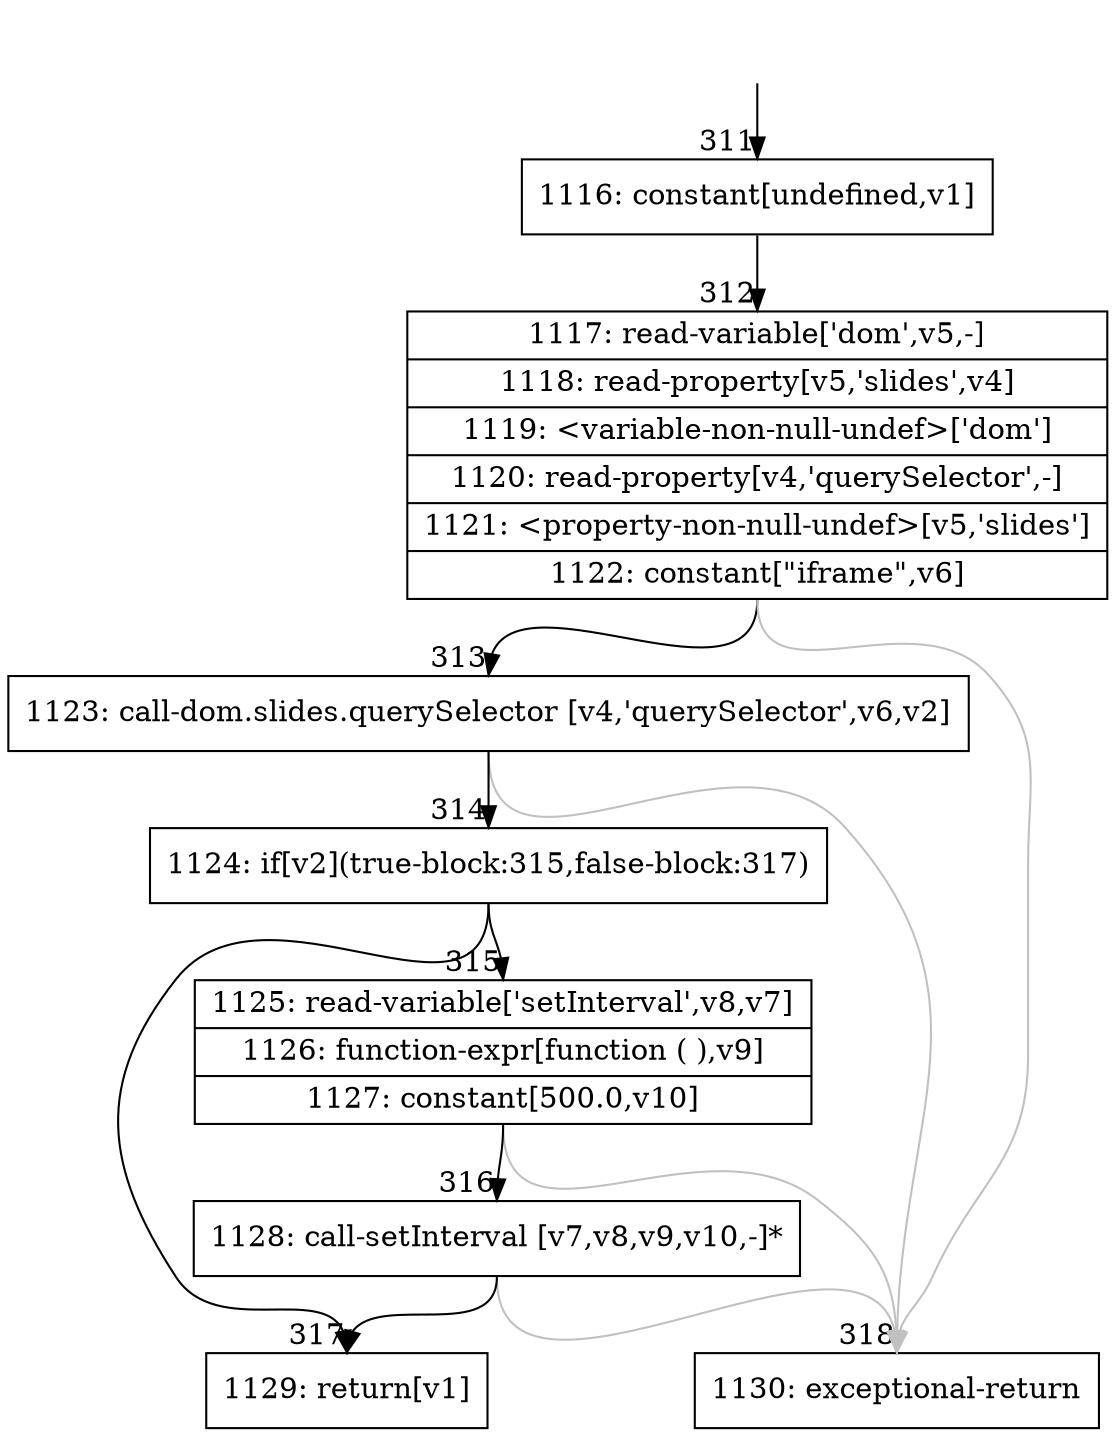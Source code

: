digraph {
rankdir="TD"
BB_entry17[shape=none,label=""];
BB_entry17 -> BB311 [tailport=s, headport=n, headlabel="    311"]
BB311 [shape=record label="{1116: constant[undefined,v1]}" ] 
BB311 -> BB312 [tailport=s, headport=n, headlabel="      312"]
BB312 [shape=record label="{1117: read-variable['dom',v5,-]|1118: read-property[v5,'slides',v4]|1119: \<variable-non-null-undef\>['dom']|1120: read-property[v4,'querySelector',-]|1121: \<property-non-null-undef\>[v5,'slides']|1122: constant[\"iframe\",v6]}" ] 
BB312 -> BB313 [tailport=s, headport=n, headlabel="      313"]
BB312 -> BB318 [tailport=s, headport=n, color=gray, headlabel="      318"]
BB313 [shape=record label="{1123: call-dom.slides.querySelector [v4,'querySelector',v6,v2]}" ] 
BB313 -> BB314 [tailport=s, headport=n, headlabel="      314"]
BB313 -> BB318 [tailport=s, headport=n, color=gray]
BB314 [shape=record label="{1124: if[v2](true-block:315,false-block:317)}" ] 
BB314 -> BB315 [tailport=s, headport=n, headlabel="      315"]
BB314 -> BB317 [tailport=s, headport=n, headlabel="      317"]
BB315 [shape=record label="{1125: read-variable['setInterval',v8,v7]|1126: function-expr[function ( ),v9]|1127: constant[500.0,v10]}" ] 
BB315 -> BB316 [tailport=s, headport=n, headlabel="      316"]
BB315 -> BB318 [tailport=s, headport=n, color=gray]
BB316 [shape=record label="{1128: call-setInterval [v7,v8,v9,v10,-]*}" ] 
BB316 -> BB317 [tailport=s, headport=n]
BB316 -> BB318 [tailport=s, headport=n, color=gray]
BB317 [shape=record label="{1129: return[v1]}" ] 
BB318 [shape=record label="{1130: exceptional-return}" ] 
//#$~ 596
}
